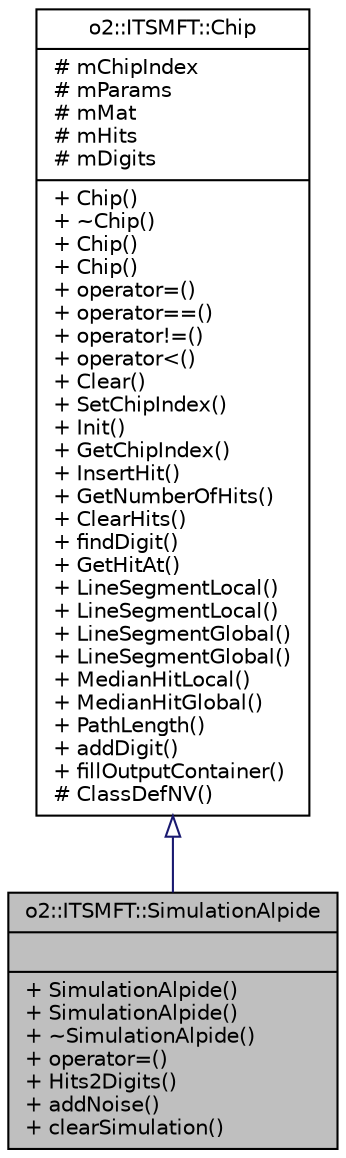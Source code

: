 digraph "o2::ITSMFT::SimulationAlpide"
{
 // INTERACTIVE_SVG=YES
  bgcolor="transparent";
  edge [fontname="Helvetica",fontsize="10",labelfontname="Helvetica",labelfontsize="10"];
  node [fontname="Helvetica",fontsize="10",shape=record];
  Node1 [label="{o2::ITSMFT::SimulationAlpide\n||+ SimulationAlpide()\l+ SimulationAlpide()\l+ ~SimulationAlpide()\l+ operator=()\l+ Hits2Digits()\l+ addNoise()\l+ clearSimulation()\l}",height=0.2,width=0.4,color="black", fillcolor="grey75", style="filled" fontcolor="black"];
  Node2 -> Node1 [dir="back",color="midnightblue",fontsize="10",style="solid",arrowtail="onormal",fontname="Helvetica"];
  Node2 [label="{o2::ITSMFT::Chip\n|# mChipIndex\l# mParams\l# mMat\l# mHits\l# mDigits\l|+ Chip()\l+ ~Chip()\l+ Chip()\l+ Chip()\l+ operator=()\l+ operator==()\l+ operator!=()\l+ operator\<()\l+ Clear()\l+ SetChipIndex()\l+ Init()\l+ GetChipIndex()\l+ InsertHit()\l+ GetNumberOfHits()\l+ ClearHits()\l+ findDigit()\l+ GetHitAt()\l+ LineSegmentLocal()\l+ LineSegmentLocal()\l+ LineSegmentGlobal()\l+ LineSegmentGlobal()\l+ MedianHitLocal()\l+ MedianHitGlobal()\l+ PathLength()\l+ addDigit()\l+ fillOutputContainer()\l# ClassDefNV()\l}",height=0.2,width=0.4,color="black",URL="$d5/dc4/classo2_1_1ITSMFT_1_1Chip.html",tooltip="Container for similated points connected to a given chip. "];
}
